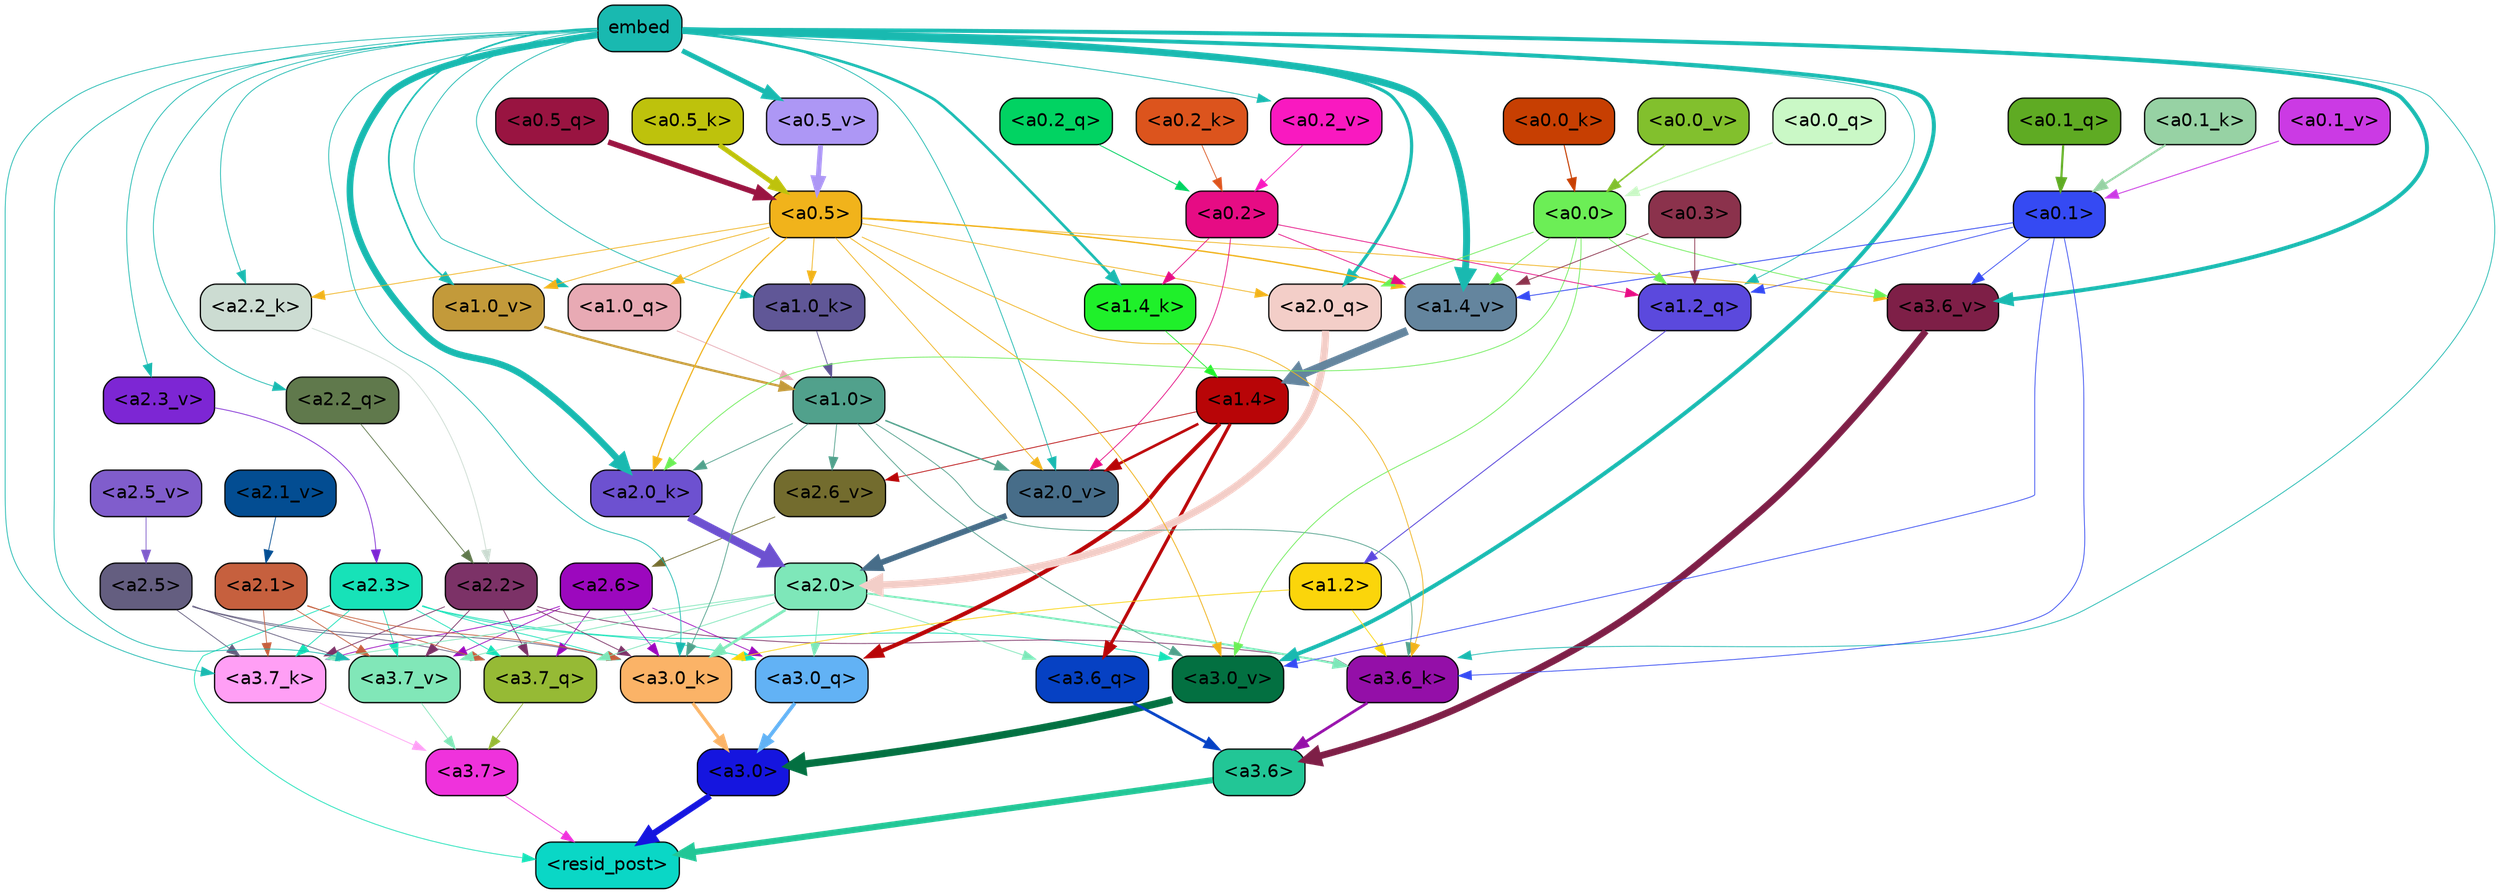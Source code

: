 strict digraph "" {
	graph [bgcolor=transparent,
		layout=dot,
		overlap=false,
		splines=true
	];
	"<a3.7>"	[color=black,
		fillcolor="#ef32dc",
		fontname=Helvetica,
		shape=box,
		style="filled, rounded"];
	"<resid_post>"	[color=black,
		fillcolor="#0ad7c6",
		fontname=Helvetica,
		shape=box,
		style="filled, rounded"];
	"<a3.7>" -> "<resid_post>"	[color="#ef32dc",
		penwidth=0.6];
	"<a3.6>"	[color=black,
		fillcolor="#22c696",
		fontname=Helvetica,
		shape=box,
		style="filled, rounded"];
	"<a3.6>" -> "<resid_post>"	[color="#22c696",
		penwidth=4.7534414529800415];
	"<a3.0>"	[color=black,
		fillcolor="#1515df",
		fontname=Helvetica,
		shape=box,
		style="filled, rounded"];
	"<a3.0>" -> "<resid_post>"	[color="#1515df",
		penwidth=4.898576855659485];
	"<a2.3>"	[color=black,
		fillcolor="#17e2b8",
		fontname=Helvetica,
		shape=box,
		style="filled, rounded"];
	"<a2.3>" -> "<resid_post>"	[color="#17e2b8",
		penwidth=0.6];
	"<a3.7_q>"	[color=black,
		fillcolor="#96ba35",
		fontname=Helvetica,
		shape=box,
		style="filled, rounded"];
	"<a2.3>" -> "<a3.7_q>"	[color="#17e2b8",
		penwidth=0.6];
	"<a3.0_q>"	[color=black,
		fillcolor="#62b2f5",
		fontname=Helvetica,
		shape=box,
		style="filled, rounded"];
	"<a2.3>" -> "<a3.0_q>"	[color="#17e2b8",
		penwidth=0.6];
	"<a3.7_k>"	[color=black,
		fillcolor="#ff9ff5",
		fontname=Helvetica,
		shape=box,
		style="filled, rounded"];
	"<a2.3>" -> "<a3.7_k>"	[color="#17e2b8",
		penwidth=0.6];
	"<a3.0_k>"	[color=black,
		fillcolor="#fbb367",
		fontname=Helvetica,
		shape=box,
		style="filled, rounded"];
	"<a2.3>" -> "<a3.0_k>"	[color="#17e2b8",
		penwidth=0.6];
	"<a3.7_v>"	[color=black,
		fillcolor="#81e7b8",
		fontname=Helvetica,
		shape=box,
		style="filled, rounded"];
	"<a2.3>" -> "<a3.7_v>"	[color="#17e2b8",
		penwidth=0.6];
	"<a3.0_v>"	[color=black,
		fillcolor="#037041",
		fontname=Helvetica,
		shape=box,
		style="filled, rounded"];
	"<a2.3>" -> "<a3.0_v>"	[color="#17e2b8",
		penwidth=0.6];
	"<a3.7_q>" -> "<a3.7>"	[color="#96ba35",
		penwidth=0.6];
	"<a3.6_q>"	[color=black,
		fillcolor="#0641c3",
		fontname=Helvetica,
		shape=box,
		style="filled, rounded"];
	"<a3.6_q>" -> "<a3.6>"	[color="#0641c3",
		penwidth=2.160832464694977];
	"<a3.0_q>" -> "<a3.0>"	[color="#62b2f5",
		penwidth=2.870753765106201];
	"<a3.7_k>" -> "<a3.7>"	[color="#ff9ff5",
		penwidth=0.6];
	"<a3.6_k>"	[color=black,
		fillcolor="#940fa8",
		fontname=Helvetica,
		shape=box,
		style="filled, rounded"];
	"<a3.6_k>" -> "<a3.6>"	[color="#940fa8",
		penwidth=2.13908451795578];
	"<a3.0_k>" -> "<a3.0>"	[color="#fbb367",
		penwidth=2.520303964614868];
	"<a3.7_v>" -> "<a3.7>"	[color="#81e7b8",
		penwidth=0.6];
	"<a3.6_v>"	[color=black,
		fillcolor="#7e1f47",
		fontname=Helvetica,
		shape=box,
		style="filled, rounded"];
	"<a3.6_v>" -> "<a3.6>"	[color="#7e1f47",
		penwidth=5.297133803367615];
	"<a3.0_v>" -> "<a3.0>"	[color="#037041",
		penwidth=5.680712580680847];
	"<a2.6>"	[color=black,
		fillcolor="#9c08be",
		fontname=Helvetica,
		shape=box,
		style="filled, rounded"];
	"<a2.6>" -> "<a3.7_q>"	[color="#9c08be",
		penwidth=0.6];
	"<a2.6>" -> "<a3.0_q>"	[color="#9c08be",
		penwidth=0.6];
	"<a2.6>" -> "<a3.7_k>"	[color="#9c08be",
		penwidth=0.6];
	"<a2.6>" -> "<a3.0_k>"	[color="#9c08be",
		penwidth=0.6];
	"<a2.6>" -> "<a3.7_v>"	[color="#9c08be",
		penwidth=0.6];
	"<a2.5>"	[color=black,
		fillcolor="#645e80",
		fontname=Helvetica,
		shape=box,
		style="filled, rounded"];
	"<a2.5>" -> "<a3.7_q>"	[color="#645e80",
		penwidth=0.6];
	"<a2.5>" -> "<a3.7_k>"	[color="#645e80",
		penwidth=0.6];
	"<a2.5>" -> "<a3.0_k>"	[color="#645e80",
		penwidth=0.6];
	"<a2.5>" -> "<a3.7_v>"	[color="#645e80",
		penwidth=0.6];
	"<a2.2>"	[color=black,
		fillcolor="#7c3267",
		fontname=Helvetica,
		shape=box,
		style="filled, rounded"];
	"<a2.2>" -> "<a3.7_q>"	[color="#7c3267",
		penwidth=0.6];
	"<a2.2>" -> "<a3.7_k>"	[color="#7c3267",
		penwidth=0.6];
	"<a2.2>" -> "<a3.6_k>"	[color="#7c3267",
		penwidth=0.6];
	"<a2.2>" -> "<a3.0_k>"	[color="#7c3267",
		penwidth=0.6];
	"<a2.2>" -> "<a3.7_v>"	[color="#7c3267",
		penwidth=0.6];
	"<a2.1>"	[color=black,
		fillcolor="#c6603e",
		fontname=Helvetica,
		shape=box,
		style="filled, rounded"];
	"<a2.1>" -> "<a3.7_q>"	[color="#c6603e",
		penwidth=0.6];
	"<a2.1>" -> "<a3.7_k>"	[color="#c6603e",
		penwidth=0.6];
	"<a2.1>" -> "<a3.0_k>"	[color="#c6603e",
		penwidth=0.6];
	"<a2.1>" -> "<a3.7_v>"	[color="#c6603e",
		penwidth=0.6];
	"<a2.0>"	[color=black,
		fillcolor="#7ee7b9",
		fontname=Helvetica,
		shape=box,
		style="filled, rounded"];
	"<a2.0>" -> "<a3.7_q>"	[color="#7ee7b9",
		penwidth=0.6];
	"<a2.0>" -> "<a3.6_q>"	[color="#7ee7b9",
		penwidth=0.6];
	"<a2.0>" -> "<a3.0_q>"	[color="#7ee7b9",
		penwidth=0.6];
	"<a2.0>" -> "<a3.7_k>"	[color="#7ee7b9",
		penwidth=0.6];
	"<a2.0>" -> "<a3.6_k>"	[color="#7ee7b9",
		penwidth=1.4855384826660156];
	"<a2.0>" -> "<a3.0_k>"	[color="#7ee7b9",
		penwidth=2.142689883708954];
	"<a2.0>" -> "<a3.7_v>"	[color="#7ee7b9",
		penwidth=0.6];
	"<a1.4>"	[color=black,
		fillcolor="#b80507",
		fontname=Helvetica,
		shape=box,
		style="filled, rounded"];
	"<a1.4>" -> "<a3.6_q>"	[color="#b80507",
		penwidth=2.4767253398895264];
	"<a1.4>" -> "<a3.0_q>"	[color="#b80507",
		penwidth=3.192750334739685];
	"<a2.6_v>"	[color=black,
		fillcolor="#736c2e",
		fontname=Helvetica,
		shape=box,
		style="filled, rounded"];
	"<a1.4>" -> "<a2.6_v>"	[color="#b80507",
		penwidth=0.6];
	"<a2.0_v>"	[color=black,
		fillcolor="#476d89",
		fontname=Helvetica,
		shape=box,
		style="filled, rounded"];
	"<a1.4>" -> "<a2.0_v>"	[color="#b80507",
		penwidth=2.0349366441369057];
	embed	[color=black,
		fillcolor="#19b9b0",
		fontname=Helvetica,
		shape=box,
		style="filled, rounded"];
	embed -> "<a3.7_k>"	[color="#19b9b0",
		penwidth=0.6];
	embed -> "<a3.6_k>"	[color="#19b9b0",
		penwidth=0.6];
	embed -> "<a3.0_k>"	[color="#19b9b0",
		penwidth=0.6015868484973907];
	embed -> "<a3.7_v>"	[color="#19b9b0",
		penwidth=0.6];
	embed -> "<a3.6_v>"	[color="#19b9b0",
		penwidth=3.067279100418091];
	embed -> "<a3.0_v>"	[color="#19b9b0",
		penwidth=3.0891895294189453];
	"<a2.2_q>"	[color=black,
		fillcolor="#60794c",
		fontname=Helvetica,
		shape=box,
		style="filled, rounded"];
	embed -> "<a2.2_q>"	[color="#19b9b0",
		penwidth=0.6];
	"<a2.0_q>"	[color=black,
		fillcolor="#f3cec8",
		fontname=Helvetica,
		shape=box,
		style="filled, rounded"];
	embed -> "<a2.0_q>"	[color="#19b9b0",
		penwidth=2.482962191104889];
	"<a2.2_k>"	[color=black,
		fillcolor="#ccdcd2",
		fontname=Helvetica,
		shape=box,
		style="filled, rounded"];
	embed -> "<a2.2_k>"	[color="#19b9b0",
		penwidth=0.6];
	"<a2.0_k>"	[color=black,
		fillcolor="#6d51d0",
		fontname=Helvetica,
		shape=box,
		style="filled, rounded"];
	embed -> "<a2.0_k>"	[color="#19b9b0",
		penwidth=5.09069561958313];
	"<a2.3_v>"	[color=black,
		fillcolor="#7d26d4",
		fontname=Helvetica,
		shape=box,
		style="filled, rounded"];
	embed -> "<a2.3_v>"	[color="#19b9b0",
		penwidth=0.6];
	embed -> "<a2.0_v>"	[color="#19b9b0",
		penwidth=0.6];
	"<a1.2_q>"	[color=black,
		fillcolor="#5b49dd",
		fontname=Helvetica,
		shape=box,
		style="filled, rounded"];
	embed -> "<a1.2_q>"	[color="#19b9b0",
		penwidth=0.6];
	"<a1.0_q>"	[color=black,
		fillcolor="#e8aab4",
		fontname=Helvetica,
		shape=box,
		style="filled, rounded"];
	embed -> "<a1.0_q>"	[color="#19b9b0",
		penwidth=0.6];
	"<a1.4_k>"	[color=black,
		fillcolor="#1ff02a",
		fontname=Helvetica,
		shape=box,
		style="filled, rounded"];
	embed -> "<a1.4_k>"	[color="#19b9b0",
		penwidth=2.0865602493286133];
	"<a1.0_k>"	[color=black,
		fillcolor="#605797",
		fontname=Helvetica,
		shape=box,
		style="filled, rounded"];
	embed -> "<a1.0_k>"	[color="#19b9b0",
		penwidth=0.6];
	"<a1.4_v>"	[color=black,
		fillcolor="#64859e",
		fontname=Helvetica,
		shape=box,
		style="filled, rounded"];
	embed -> "<a1.4_v>"	[color="#19b9b0",
		penwidth=5.391523122787476];
	"<a1.0_v>"	[color=black,
		fillcolor="#c39a3a",
		fontname=Helvetica,
		shape=box,
		style="filled, rounded"];
	embed -> "<a1.0_v>"	[color="#19b9b0",
		penwidth=1.2820317149162292];
	"<a0.5_v>"	[color=black,
		fillcolor="#ad97f5",
		fontname=Helvetica,
		shape=box,
		style="filled, rounded"];
	embed -> "<a0.5_v>"	[color="#19b9b0",
		penwidth=3.845047429203987];
	"<a0.2_v>"	[color=black,
		fillcolor="#f919c0",
		fontname=Helvetica,
		shape=box,
		style="filled, rounded"];
	embed -> "<a0.2_v>"	[color="#19b9b0",
		penwidth=0.6];
	"<a1.2>"	[color=black,
		fillcolor="#fbd50b",
		fontname=Helvetica,
		shape=box,
		style="filled, rounded"];
	"<a1.2>" -> "<a3.6_k>"	[color="#fbd50b",
		penwidth=0.6];
	"<a1.2>" -> "<a3.0_k>"	[color="#fbd50b",
		penwidth=0.6];
	"<a1.0>"	[color=black,
		fillcolor="#51a18c",
		fontname=Helvetica,
		shape=box,
		style="filled, rounded"];
	"<a1.0>" -> "<a3.6_k>"	[color="#51a18c",
		penwidth=0.6];
	"<a1.0>" -> "<a3.0_k>"	[color="#51a18c",
		penwidth=0.6];
	"<a1.0>" -> "<a3.0_v>"	[color="#51a18c",
		penwidth=0.6];
	"<a1.0>" -> "<a2.0_k>"	[color="#51a18c",
		penwidth=0.6];
	"<a1.0>" -> "<a2.6_v>"	[color="#51a18c",
		penwidth=0.6];
	"<a1.0>" -> "<a2.0_v>"	[color="#51a18c",
		penwidth=1.1342760920524597];
	"<a0.5>"	[color=black,
		fillcolor="#f1b31b",
		fontname=Helvetica,
		shape=box,
		style="filled, rounded"];
	"<a0.5>" -> "<a3.6_k>"	[color="#f1b31b",
		penwidth=0.6];
	"<a0.5>" -> "<a3.6_v>"	[color="#f1b31b",
		penwidth=0.6];
	"<a0.5>" -> "<a3.0_v>"	[color="#f1b31b",
		penwidth=0.6549575447570533];
	"<a0.5>" -> "<a2.0_q>"	[color="#f1b31b",
		penwidth=0.6];
	"<a0.5>" -> "<a2.2_k>"	[color="#f1b31b",
		penwidth=0.6];
	"<a0.5>" -> "<a2.0_k>"	[color="#f1b31b",
		penwidth=0.8980485796928406];
	"<a0.5>" -> "<a2.0_v>"	[color="#f1b31b",
		penwidth=0.6];
	"<a0.5>" -> "<a1.0_q>"	[color="#f1b31b",
		penwidth=0.6];
	"<a0.5>" -> "<a1.0_k>"	[color="#f1b31b",
		penwidth=0.6];
	"<a0.5>" -> "<a1.4_v>"	[color="#f1b31b",
		penwidth=1.060444712638855];
	"<a0.5>" -> "<a1.0_v>"	[color="#f1b31b",
		penwidth=0.6];
	"<a0.1>"	[color=black,
		fillcolor="#354af3",
		fontname=Helvetica,
		shape=box,
		style="filled, rounded"];
	"<a0.1>" -> "<a3.6_k>"	[color="#354af3",
		penwidth=0.6];
	"<a0.1>" -> "<a3.6_v>"	[color="#354af3",
		penwidth=0.6];
	"<a0.1>" -> "<a3.0_v>"	[color="#354af3",
		penwidth=0.6];
	"<a0.1>" -> "<a1.2_q>"	[color="#354af3",
		penwidth=0.6];
	"<a0.1>" -> "<a1.4_v>"	[color="#354af3",
		penwidth=0.6688870191574097];
	"<a0.0>"	[color=black,
		fillcolor="#6cee56",
		fontname=Helvetica,
		shape=box,
		style="filled, rounded"];
	"<a0.0>" -> "<a3.6_v>"	[color="#6cee56",
		penwidth=0.6];
	"<a0.0>" -> "<a3.0_v>"	[color="#6cee56",
		penwidth=0.6];
	"<a0.0>" -> "<a2.0_q>"	[color="#6cee56",
		penwidth=0.6];
	"<a0.0>" -> "<a2.0_k>"	[color="#6cee56",
		penwidth=0.6];
	"<a0.0>" -> "<a1.2_q>"	[color="#6cee56",
		penwidth=0.6];
	"<a0.0>" -> "<a1.4_v>"	[color="#6cee56",
		penwidth=0.6];
	"<a2.2_q>" -> "<a2.2>"	[color="#60794c",
		penwidth=0.6];
	"<a2.0_q>" -> "<a2.0>"	[color="#f3cec8",
		penwidth=5.653985500335693];
	"<a2.2_k>" -> "<a2.2>"	[color="#ccdcd2",
		penwidth=0.6];
	"<a2.0_k>" -> "<a2.0>"	[color="#6d51d0",
		penwidth=6.397904872894287];
	"<a2.6_v>" -> "<a2.6>"	[color="#736c2e",
		penwidth=0.6];
	"<a2.5_v>"	[color=black,
		fillcolor="#805dcc",
		fontname=Helvetica,
		shape=box,
		style="filled, rounded"];
	"<a2.5_v>" -> "<a2.5>"	[color="#805dcc",
		penwidth=0.6];
	"<a2.3_v>" -> "<a2.3>"	[color="#7d26d4",
		penwidth=0.6];
	"<a2.1_v>"	[color=black,
		fillcolor="#034d92",
		fontname=Helvetica,
		shape=box,
		style="filled, rounded"];
	"<a2.1_v>" -> "<a2.1>"	[color="#034d92",
		penwidth=0.6];
	"<a2.0_v>" -> "<a2.0>"	[color="#476d89",
		penwidth=4.48047137260437];
	"<a0.2>"	[color=black,
		fillcolor="#e60c84",
		fontname=Helvetica,
		shape=box,
		style="filled, rounded"];
	"<a0.2>" -> "<a2.0_v>"	[color="#e60c84",
		penwidth=0.6];
	"<a0.2>" -> "<a1.2_q>"	[color="#e60c84",
		penwidth=0.6];
	"<a0.2>" -> "<a1.4_k>"	[color="#e60c84",
		penwidth=0.6];
	"<a0.2>" -> "<a1.4_v>"	[color="#e60c84",
		penwidth=0.6];
	"<a1.2_q>" -> "<a1.2>"	[color="#5b49dd",
		penwidth=0.702675461769104];
	"<a1.0_q>" -> "<a1.0>"	[color="#e8aab4",
		penwidth=0.6];
	"<a1.4_k>" -> "<a1.4>"	[color="#1ff02a",
		penwidth=0.6];
	"<a1.0_k>" -> "<a1.0>"	[color="#605797",
		penwidth=0.6];
	"<a1.4_v>" -> "<a1.4>"	[color="#64859e",
		penwidth=6.273579955101013];
	"<a1.0_v>" -> "<a1.0>"	[color="#c39a3a",
		penwidth=1.7821020036935806];
	"<a0.3>"	[color=black,
		fillcolor="#8b324c",
		fontname=Helvetica,
		shape=box,
		style="filled, rounded"];
	"<a0.3>" -> "<a1.2_q>"	[color="#8b324c",
		penwidth=0.6];
	"<a0.3>" -> "<a1.4_v>"	[color="#8b324c",
		penwidth=0.6];
	"<a0.5_q>"	[color=black,
		fillcolor="#991441",
		fontname=Helvetica,
		shape=box,
		style="filled, rounded"];
	"<a0.5_q>" -> "<a0.5>"	[color="#991441",
		penwidth=4.261124700307846];
	"<a0.2_q>"	[color=black,
		fillcolor="#01d362",
		fontname=Helvetica,
		shape=box,
		style="filled, rounded"];
	"<a0.2_q>" -> "<a0.2>"	[color="#01d362",
		penwidth=0.68086838722229];
	"<a0.1_q>"	[color=black,
		fillcolor="#5fab23",
		fontname=Helvetica,
		shape=box,
		style="filled, rounded"];
	"<a0.1_q>" -> "<a0.1>"	[color="#5fab23",
		penwidth=1.6957619190216064];
	"<a0.0_q>"	[color=black,
		fillcolor="#caf8c6",
		fontname=Helvetica,
		shape=box,
		style="filled, rounded"];
	"<a0.0_q>" -> "<a0.0>"	[color="#caf8c6",
		penwidth=0.9356684684753418];
	"<a0.5_k>"	[color=black,
		fillcolor="#bec20c",
		fontname=Helvetica,
		shape=box,
		style="filled, rounded"];
	"<a0.5_k>" -> "<a0.5>"	[color="#bec20c",
		penwidth=3.774221658706665];
	"<a0.2_k>"	[color=black,
		fillcolor="#dc541d",
		fontname=Helvetica,
		shape=box,
		style="filled, rounded"];
	"<a0.2_k>" -> "<a0.2>"	[color="#dc541d",
		penwidth=0.6];
	"<a0.1_k>"	[color=black,
		fillcolor="#97d2a4",
		fontname=Helvetica,
		shape=box,
		style="filled, rounded"];
	"<a0.1_k>" -> "<a0.1>"	[color="#97d2a4",
		penwidth=1.5772395133972168];
	"<a0.0_k>"	[color=black,
		fillcolor="#c73f02",
		fontname=Helvetica,
		shape=box,
		style="filled, rounded"];
	"<a0.0_k>" -> "<a0.0>"	[color="#c73f02",
		penwidth=0.8415243625640869];
	"<a0.5_v>" -> "<a0.5>"	[color="#ad97f5",
		penwidth=3.851448491215706];
	"<a0.2_v>" -> "<a0.2>"	[color="#f919c0",
		penwidth=0.6];
	"<a0.1_v>"	[color=black,
		fillcolor="#cb3ae4",
		fontname=Helvetica,
		shape=box,
		style="filled, rounded"];
	"<a0.1_v>" -> "<a0.1>"	[color="#cb3ae4",
		penwidth=0.7046854496002197];
	"<a0.0_v>"	[color=black,
		fillcolor="#82c02d",
		fontname=Helvetica,
		shape=box,
		style="filled, rounded"];
	"<a0.0_v>" -> "<a0.0>"	[color="#82c02d",
		penwidth=1.2174623012542725];
}
